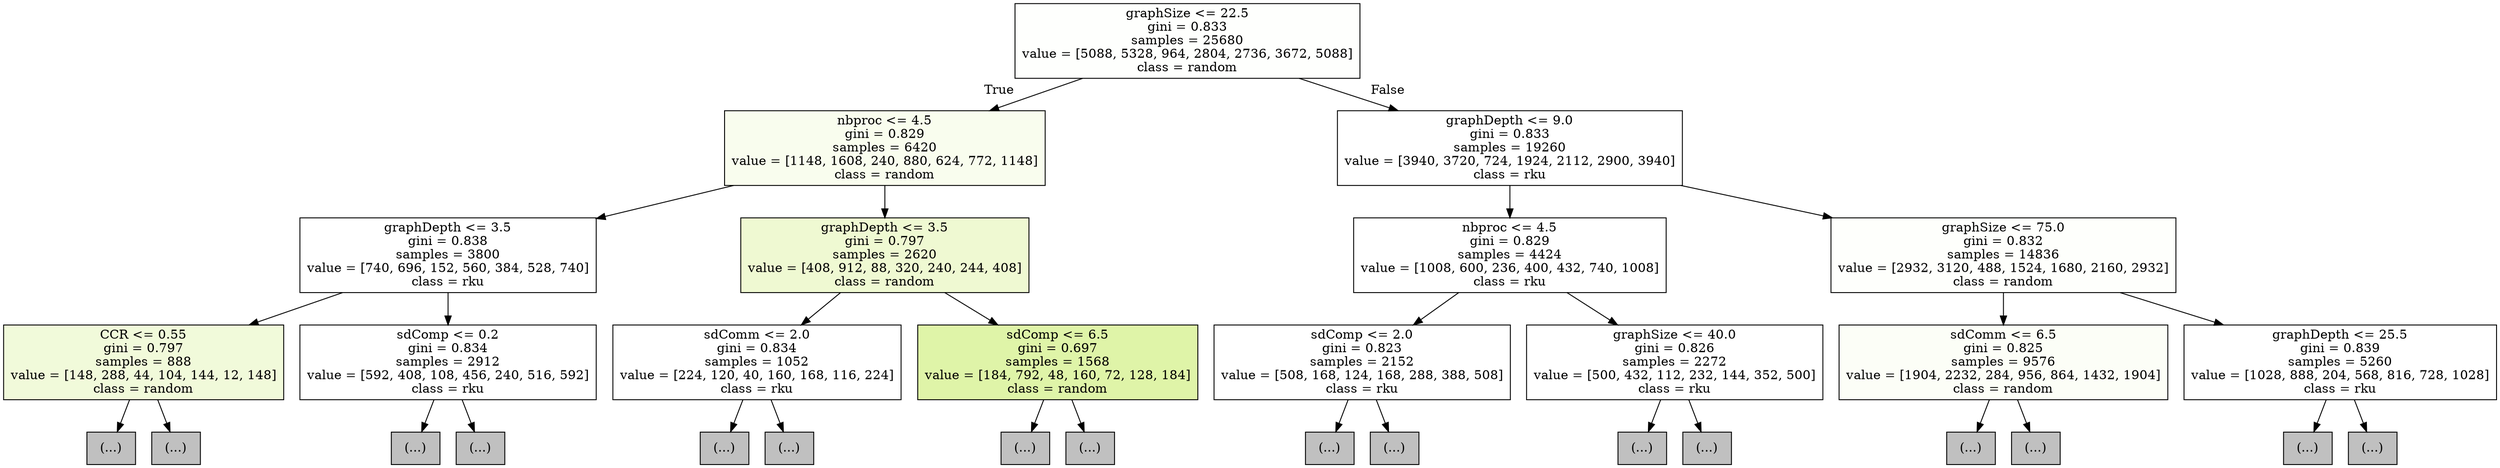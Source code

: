 digraph Tree {
node [shape=box, style="filled", color="black"] ;
0 [label="graphSize <= 22.5\ngini = 0.833\nsamples = 25680\nvalue = [5088, 5328, 964, 2804, 2736, 3672, 5088]\nclass = random", fillcolor="#fefffd"] ;
1 [label="nbproc <= 4.5\ngini = 0.829\nsamples = 6420\nvalue = [1148, 1608, 240, 880, 624, 772, 1148]\nclass = random", fillcolor="#f9fdee"] ;
0 -> 1 [labeldistance=2.5, labelangle=45, headlabel="True"] ;
2 [label="graphDepth <= 3.5\ngini = 0.838\nsamples = 3800\nvalue = [740, 696, 152, 560, 384, 528, 740]\nclass = rku", fillcolor="#ffffff"] ;
1 -> 2 ;
3 [label="CCR <= 0.55\ngini = 0.797\nsamples = 888\nvalue = [148, 288, 44, 104, 144, 12, 148]\nclass = random", fillcolor="#f1fada"] ;
2 -> 3 ;
4 [label="(...)", fillcolor="#C0C0C0"] ;
3 -> 4 ;
7 [label="(...)", fillcolor="#C0C0C0"] ;
3 -> 7 ;
28 [label="sdComp <= 0.2\ngini = 0.834\nsamples = 2912\nvalue = [592, 408, 108, 456, 240, 516, 592]\nclass = rku", fillcolor="#ffffff"] ;
2 -> 28 ;
29 [label="(...)", fillcolor="#C0C0C0"] ;
28 -> 29 ;
38 [label="(...)", fillcolor="#C0C0C0"] ;
28 -> 38 ;
59 [label="graphDepth <= 3.5\ngini = 0.797\nsamples = 2620\nvalue = [408, 912, 88, 320, 240, 244, 408]\nclass = random", fillcolor="#eff9d2"] ;
1 -> 59 ;
60 [label="sdComm <= 2.0\ngini = 0.834\nsamples = 1052\nvalue = [224, 120, 40, 160, 168, 116, 224]\nclass = rku", fillcolor="#ffffff"] ;
59 -> 60 ;
61 [label="(...)", fillcolor="#C0C0C0"] ;
60 -> 61 ;
68 [label="(...)", fillcolor="#C0C0C0"] ;
60 -> 68 ;
79 [label="sdComp <= 6.5\ngini = 0.697\nsamples = 1568\nvalue = [184, 792, 48, 160, 72, 128, 184]\nclass = random", fillcolor="#dff4a8"] ;
59 -> 79 ;
80 [label="(...)", fillcolor="#C0C0C0"] ;
79 -> 80 ;
97 [label="(...)", fillcolor="#C0C0C0"] ;
79 -> 97 ;
102 [label="graphDepth <= 9.0\ngini = 0.833\nsamples = 19260\nvalue = [3940, 3720, 724, 1924, 2112, 2900, 3940]\nclass = rku", fillcolor="#ffffff"] ;
0 -> 102 [labeldistance=2.5, labelangle=-45, headlabel="False"] ;
103 [label="nbproc <= 4.5\ngini = 0.829\nsamples = 4424\nvalue = [1008, 600, 236, 400, 432, 740, 1008]\nclass = rku", fillcolor="#ffffff"] ;
102 -> 103 ;
104 [label="sdComp <= 2.0\ngini = 0.823\nsamples = 2152\nvalue = [508, 168, 124, 168, 288, 388, 508]\nclass = rku", fillcolor="#ffffff"] ;
103 -> 104 ;
105 [label="(...)", fillcolor="#C0C0C0"] ;
104 -> 105 ;
120 [label="(...)", fillcolor="#C0C0C0"] ;
104 -> 120 ;
143 [label="graphSize <= 40.0\ngini = 0.826\nsamples = 2272\nvalue = [500, 432, 112, 232, 144, 352, 500]\nclass = rku", fillcolor="#ffffff"] ;
103 -> 143 ;
144 [label="(...)", fillcolor="#C0C0C0"] ;
143 -> 144 ;
161 [label="(...)", fillcolor="#C0C0C0"] ;
143 -> 161 ;
176 [label="graphSize <= 75.0\ngini = 0.832\nsamples = 14836\nvalue = [2932, 3120, 488, 1524, 1680, 2160, 2932]\nclass = random", fillcolor="#fefffc"] ;
102 -> 176 ;
177 [label="sdComm <= 6.5\ngini = 0.825\nsamples = 9576\nvalue = [1904, 2232, 284, 956, 864, 1432, 1904]\nclass = random", fillcolor="#fcfef7"] ;
176 -> 177 ;
178 [label="(...)", fillcolor="#C0C0C0"] ;
177 -> 178 ;
235 [label="(...)", fillcolor="#C0C0C0"] ;
177 -> 235 ;
258 [label="graphDepth <= 25.5\ngini = 0.839\nsamples = 5260\nvalue = [1028, 888, 204, 568, 816, 728, 1028]\nclass = rku", fillcolor="#ffffff"] ;
176 -> 258 ;
259 [label="(...)", fillcolor="#C0C0C0"] ;
258 -> 259 ;
292 [label="(...)", fillcolor="#C0C0C0"] ;
258 -> 292 ;
}